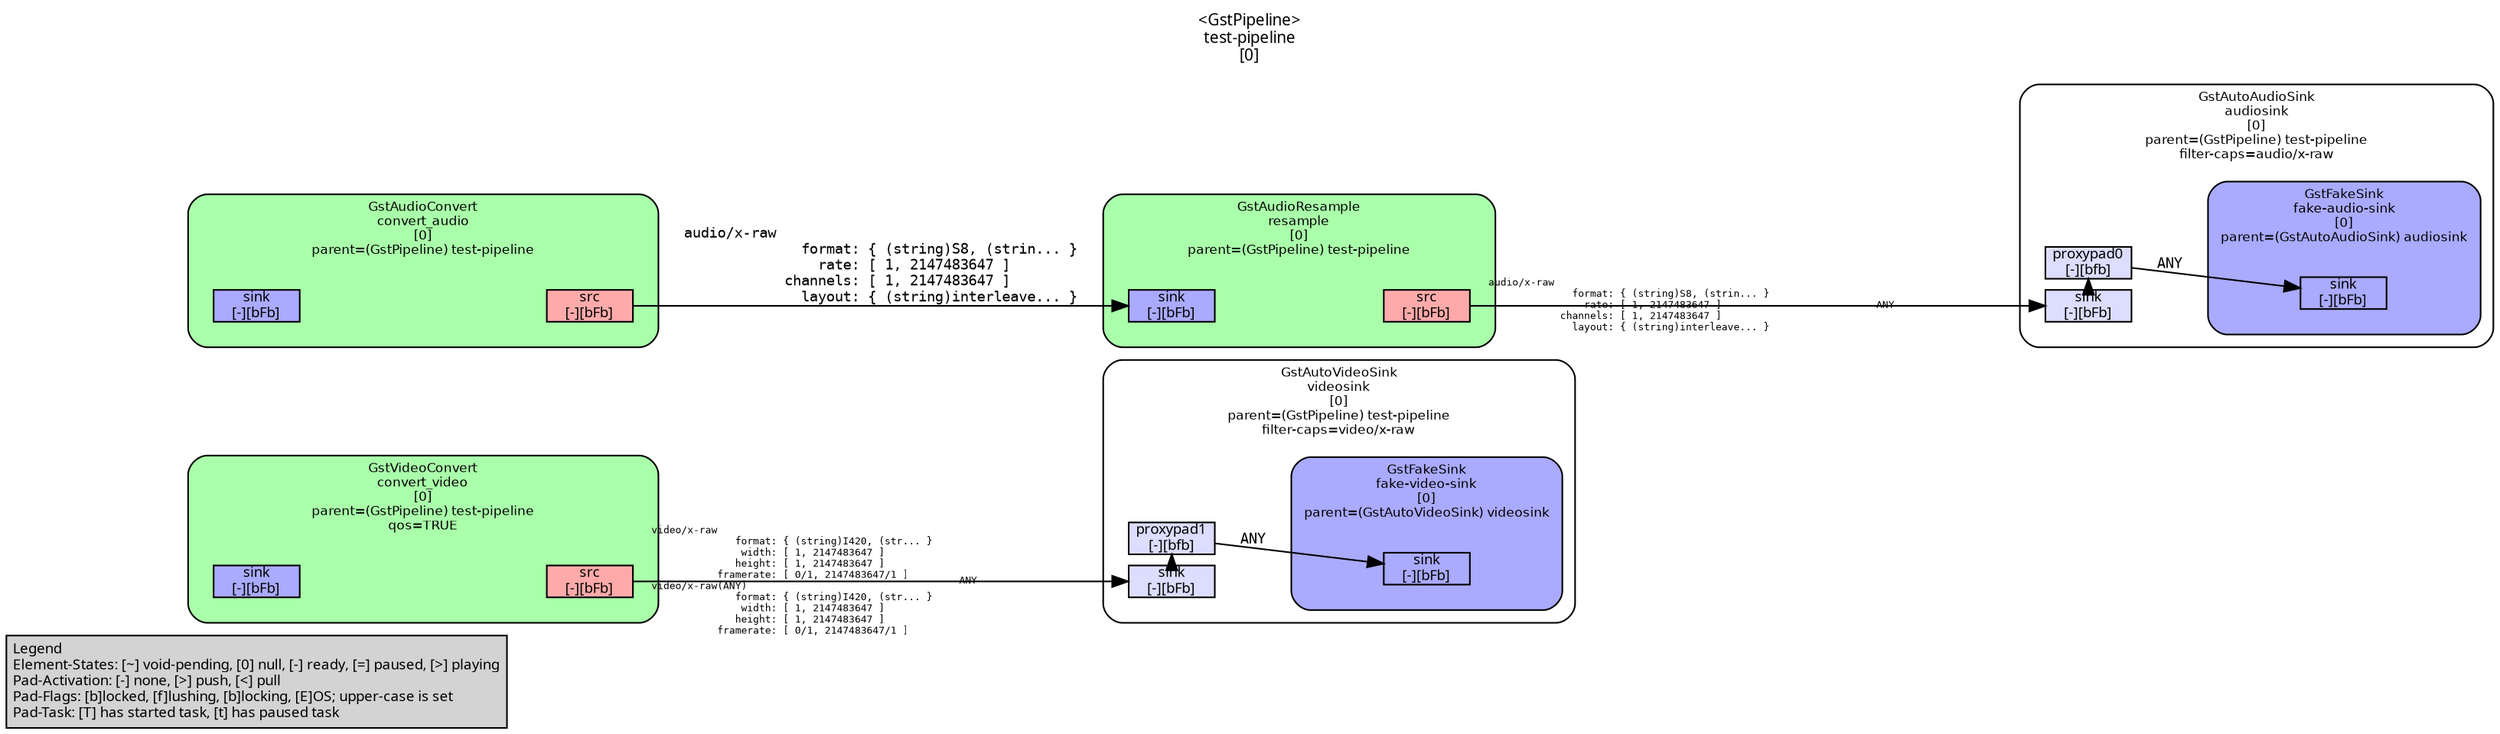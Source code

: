 digraph pipeline {
  rankdir=LR;
  fontname="sans";
  fontsize="10";
  labelloc=t;
  nodesep=.1;
  ranksep=.2;
  label="<GstPipeline>\ntest-pipeline\n[0]";
  node [style="filled,rounded", shape=box, fontsize="9", fontname="sans", margin="0.0,0.0"];
  edge [labelfontsize="6", fontsize="9", fontname="monospace"];
  
  legend [
    pos="0,0!",
    margin="0.05,0.05",
    style="filled",
    label="Legend\lElement-States: [~] void-pending, [0] null, [-] ready, [=] paused, [>] playing\lPad-Activation: [-] none, [>] push, [<] pull\lPad-Flags: [b]locked, [f]lushing, [b]locking, [E]OS; upper-case is set\lPad-Task: [T] has started task, [t] has paused task\l",
  ];
  subgraph cluster_videosink_0x55be8ee6a210 {
    fontname="Bitstream Vera Sans";
    fontsize="8";
    style="filled,rounded";
    color=black;
    label="GstAutoVideoSink\nvideosink\n[0]\nparent=(GstPipeline) test-pipeline\nfilter-caps=video/x-raw";
    subgraph cluster_videosink_0x55be8ee6a210_sink {
      label="";
      style="invis";
      _proxypad1_0x55be8ee5e550 [color=black, fillcolor="#ddddff", label="proxypad1\n[-][bfb]", height="0.2", style="filled,solid"];
    videosink_0x55be8ee6a210_sink_0x55be8ee6c300 -> _proxypad1_0x55be8ee5e550 [style=dashed, minlen=0]
      videosink_0x55be8ee6a210_sink_0x55be8ee6c300 [color=black, fillcolor="#ddddff", label="sink\n[-][bFb]", height="0.2", style="filled,solid"];
    }

    fillcolor="#ffffff";
    subgraph cluster_fake_video_sink_0x55be8ee73830 {
      fontname="Bitstream Vera Sans";
      fontsize="8";
      style="filled,rounded";
      color=black;
      label="GstFakeSink\nfake-video-sink\n[0]\nparent=(GstAutoVideoSink) videosink";
      subgraph cluster_fake_video_sink_0x55be8ee73830_sink {
        label="";
        style="invis";
        fake_video_sink_0x55be8ee73830_sink_0x55be8ee62c20 [color=black, fillcolor="#aaaaff", label="sink\n[-][bFb]", height="0.2", style="filled,solid"];
      }

      fillcolor="#aaaaff";
    }

    _proxypad1_0x55be8ee5e550 -> fake_video_sink_0x55be8ee73830_sink_0x55be8ee62c20 [label="ANY"]
  }

  subgraph cluster_convert_video_0x55be8ee7e8d0 {
    fontname="Bitstream Vera Sans";
    fontsize="8";
    style="filled,rounded";
    color=black;
    label="GstVideoConvert\nconvert_video\n[0]\nparent=(GstPipeline) test-pipeline\nqos=TRUE";
    subgraph cluster_convert_video_0x55be8ee7e8d0_sink {
      label="";
      style="invis";
      convert_video_0x55be8ee7e8d0_sink_0x55be8ee62e70 [color=black, fillcolor="#aaaaff", label="sink\n[-][bFb]", height="0.2", style="filled,solid"];
    }

    subgraph cluster_convert_video_0x55be8ee7e8d0_src {
      label="";
      style="invis";
      convert_video_0x55be8ee7e8d0_src_0x55be8ee630c0 [color=black, fillcolor="#ffaaaa", label="src\n[-][bFb]", height="0.2", style="filled,solid"];
    }

    convert_video_0x55be8ee7e8d0_sink_0x55be8ee62e70 -> convert_video_0x55be8ee7e8d0_src_0x55be8ee630c0 [style="invis"];
    fillcolor="#aaffaa";
  }

  convert_video_0x55be8ee7e8d0_src_0x55be8ee630c0 -> videosink_0x55be8ee6a210_sink_0x55be8ee6c300 [labeldistance="10", labelangle="0", label="                                                  ", taillabel="video/x-raw\l              format: { (string)I420, (str... }\l               width: [ 1, 2147483647 ]\l              height: [ 1, 2147483647 ]\l           framerate: [ 0/1, 2147483647/1 ]\lvideo/x-raw(ANY)\l              format: { (string)I420, (str... }\l               width: [ 1, 2147483647 ]\l              height: [ 1, 2147483647 ]\l           framerate: [ 0/1, 2147483647/1 ]\l", headlabel="ANY"]
  subgraph cluster_audiosink_0x55be8ee6a020 {
    fontname="Bitstream Vera Sans";
    fontsize="8";
    style="filled,rounded";
    color=black;
    label="GstAutoAudioSink\naudiosink\n[0]\nparent=(GstPipeline) test-pipeline\nfilter-caps=audio/x-raw";
    subgraph cluster_audiosink_0x55be8ee6a020_sink {
      label="";
      style="invis";
      _proxypad0_0x55be8ee5e2f0 [color=black, fillcolor="#ddddff", label="proxypad0\n[-][bfb]", height="0.2", style="filled,solid"];
    audiosink_0x55be8ee6a020_sink_0x55be8ee6c080 -> _proxypad0_0x55be8ee5e2f0 [style=dashed, minlen=0]
      audiosink_0x55be8ee6a020_sink_0x55be8ee6c080 [color=black, fillcolor="#ddddff", label="sink\n[-][bFb]", height="0.2", style="filled,solid"];
    }

    fillcolor="#ffffff";
    subgraph cluster_fake_audio_sink_0x55be8ee72dd0 {
      fontname="Bitstream Vera Sans";
      fontsize="8";
      style="filled,rounded";
      color=black;
      label="GstFakeSink\nfake-audio-sink\n[0]\nparent=(GstAutoAudioSink) audiosink";
      subgraph cluster_fake_audio_sink_0x55be8ee72dd0_sink {
        label="";
        style="invis";
        fake_audio_sink_0x55be8ee72dd0_sink_0x55be8ee629d0 [color=black, fillcolor="#aaaaff", label="sink\n[-][bFb]", height="0.2", style="filled,solid"];
      }

      fillcolor="#aaaaff";
    }

    _proxypad0_0x55be8ee5e2f0 -> fake_audio_sink_0x55be8ee72dd0_sink_0x55be8ee629d0 [label="ANY"]
  }

  subgraph cluster_resample_0x55be8ee673a0 {
    fontname="Bitstream Vera Sans";
    fontsize="8";
    style="filled,rounded";
    color=black;
    label="GstAudioResample\nresample\n[0]\nparent=(GstPipeline) test-pipeline";
    subgraph cluster_resample_0x55be8ee673a0_sink {
      label="";
      style="invis";
      resample_0x55be8ee673a0_sink_0x55be8ee62530 [color=black, fillcolor="#aaaaff", label="sink\n[-][bFb]", height="0.2", style="filled,solid"];
    }

    subgraph cluster_resample_0x55be8ee673a0_src {
      label="";
      style="invis";
      resample_0x55be8ee673a0_src_0x55be8ee62780 [color=black, fillcolor="#ffaaaa", label="src\n[-][bFb]", height="0.2", style="filled,solid"];
    }

    resample_0x55be8ee673a0_sink_0x55be8ee62530 -> resample_0x55be8ee673a0_src_0x55be8ee62780 [style="invis"];
    fillcolor="#aaffaa";
  }

  resample_0x55be8ee673a0_src_0x55be8ee62780 -> audiosink_0x55be8ee6a020_sink_0x55be8ee6c080 [labeldistance="10", labelangle="0", label="                                                  ", taillabel="audio/x-raw\l              format: { (string)S8, (strin... }\l                rate: [ 1, 2147483647 ]\l            channels: [ 1, 2147483647 ]\l              layout: { (string)interleave... }\l", headlabel="ANY"]
  subgraph cluster_convert_audio_0x55be8ee61a80 {
    fontname="Bitstream Vera Sans";
    fontsize="8";
    style="filled,rounded";
    color=black;
    label="GstAudioConvert\nconvert_audio\n[0]\nparent=(GstPipeline) test-pipeline";
    subgraph cluster_convert_audio_0x55be8ee61a80_sink {
      label="";
      style="invis";
      convert_audio_0x55be8ee61a80_sink_0x55be8ee62090 [color=black, fillcolor="#aaaaff", label="sink\n[-][bFb]", height="0.2", style="filled,solid"];
    }

    subgraph cluster_convert_audio_0x55be8ee61a80_src {
      label="";
      style="invis";
      convert_audio_0x55be8ee61a80_src_0x55be8ee622e0 [color=black, fillcolor="#ffaaaa", label="src\n[-][bFb]", height="0.2", style="filled,solid"];
    }

    convert_audio_0x55be8ee61a80_sink_0x55be8ee62090 -> convert_audio_0x55be8ee61a80_src_0x55be8ee622e0 [style="invis"];
    fillcolor="#aaffaa";
  }

  convert_audio_0x55be8ee61a80_src_0x55be8ee622e0 -> resample_0x55be8ee673a0_sink_0x55be8ee62530 [label="audio/x-raw\l              format: { (string)S8, (strin... }\l                rate: [ 1, 2147483647 ]\l            channels: [ 1, 2147483647 ]\l              layout: { (string)interleave... }\l"]
  subgraph cluster_source_0x55be8ee5e060 {
    fontname="Bitstream Vera Sans";
    fontsize="8";
    style="filled,rounded";
    color=black;
    label="GstURIDecodeBin\nsource\n[0]\nparent=(GstPipeline) test-pipeline\ncaps=video/x-raw(ANY); audio/x-raw(ANY); text/x-raw(ANY); subpicture/x-dvd; subpictur…";
    fillcolor="#ffffff";
  }

}
